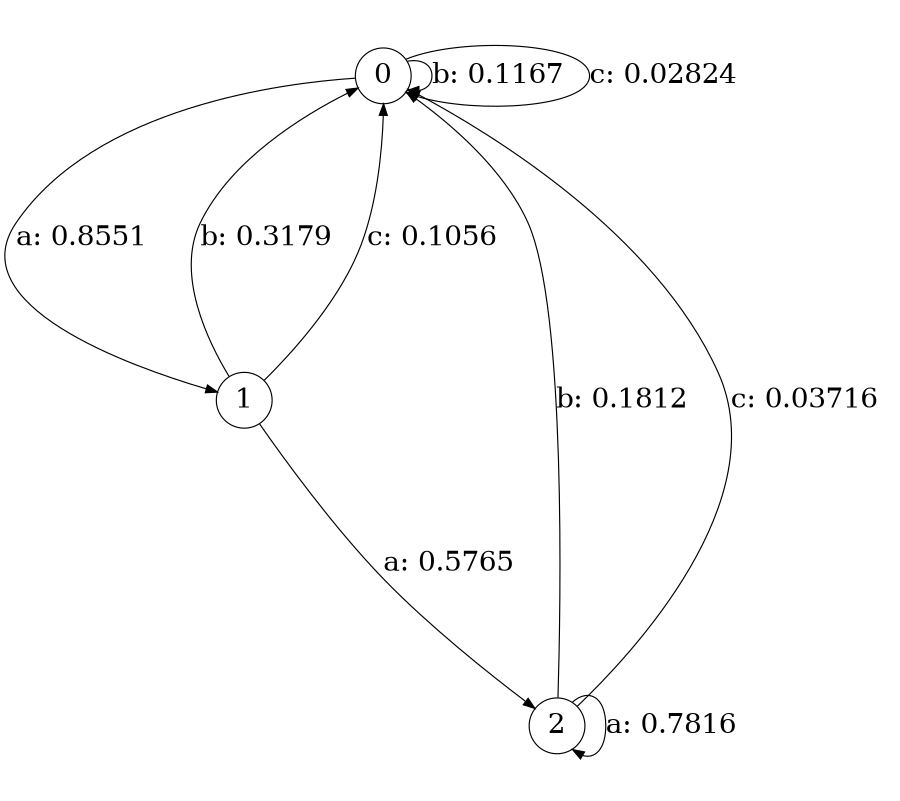digraph "d6-400nw-t0-cen-SML" {
size = "6,8.5";
ratio = "fill";
node [shape = circle];
node [fontsize = 24];
edge [fontsize = 24];
0 -> 1 [label = "a: 0.8551   "];
0 -> 0 [label = "b: 0.1167   "];
0 -> 0 [label = "c: 0.02824  "];
1 -> 2 [label = "a: 0.5765   "];
1 -> 0 [label = "b: 0.3179   "];
1 -> 0 [label = "c: 0.1056   "];
2 -> 2 [label = "a: 0.7816   "];
2 -> 0 [label = "b: 0.1812   "];
2 -> 0 [label = "c: 0.03716  "];
}